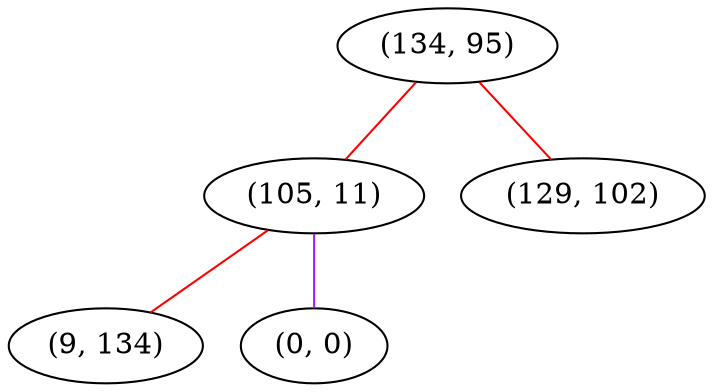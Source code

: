 graph "" {
"(134, 95)";
"(105, 11)";
"(9, 134)";
"(0, 0)";
"(129, 102)";
"(134, 95)" -- "(105, 11)"  [color=red, key=0, weight=1];
"(134, 95)" -- "(129, 102)"  [color=red, key=0, weight=1];
"(105, 11)" -- "(0, 0)"  [color=purple, key=0, weight=4];
"(105, 11)" -- "(9, 134)"  [color=red, key=0, weight=1];
}

